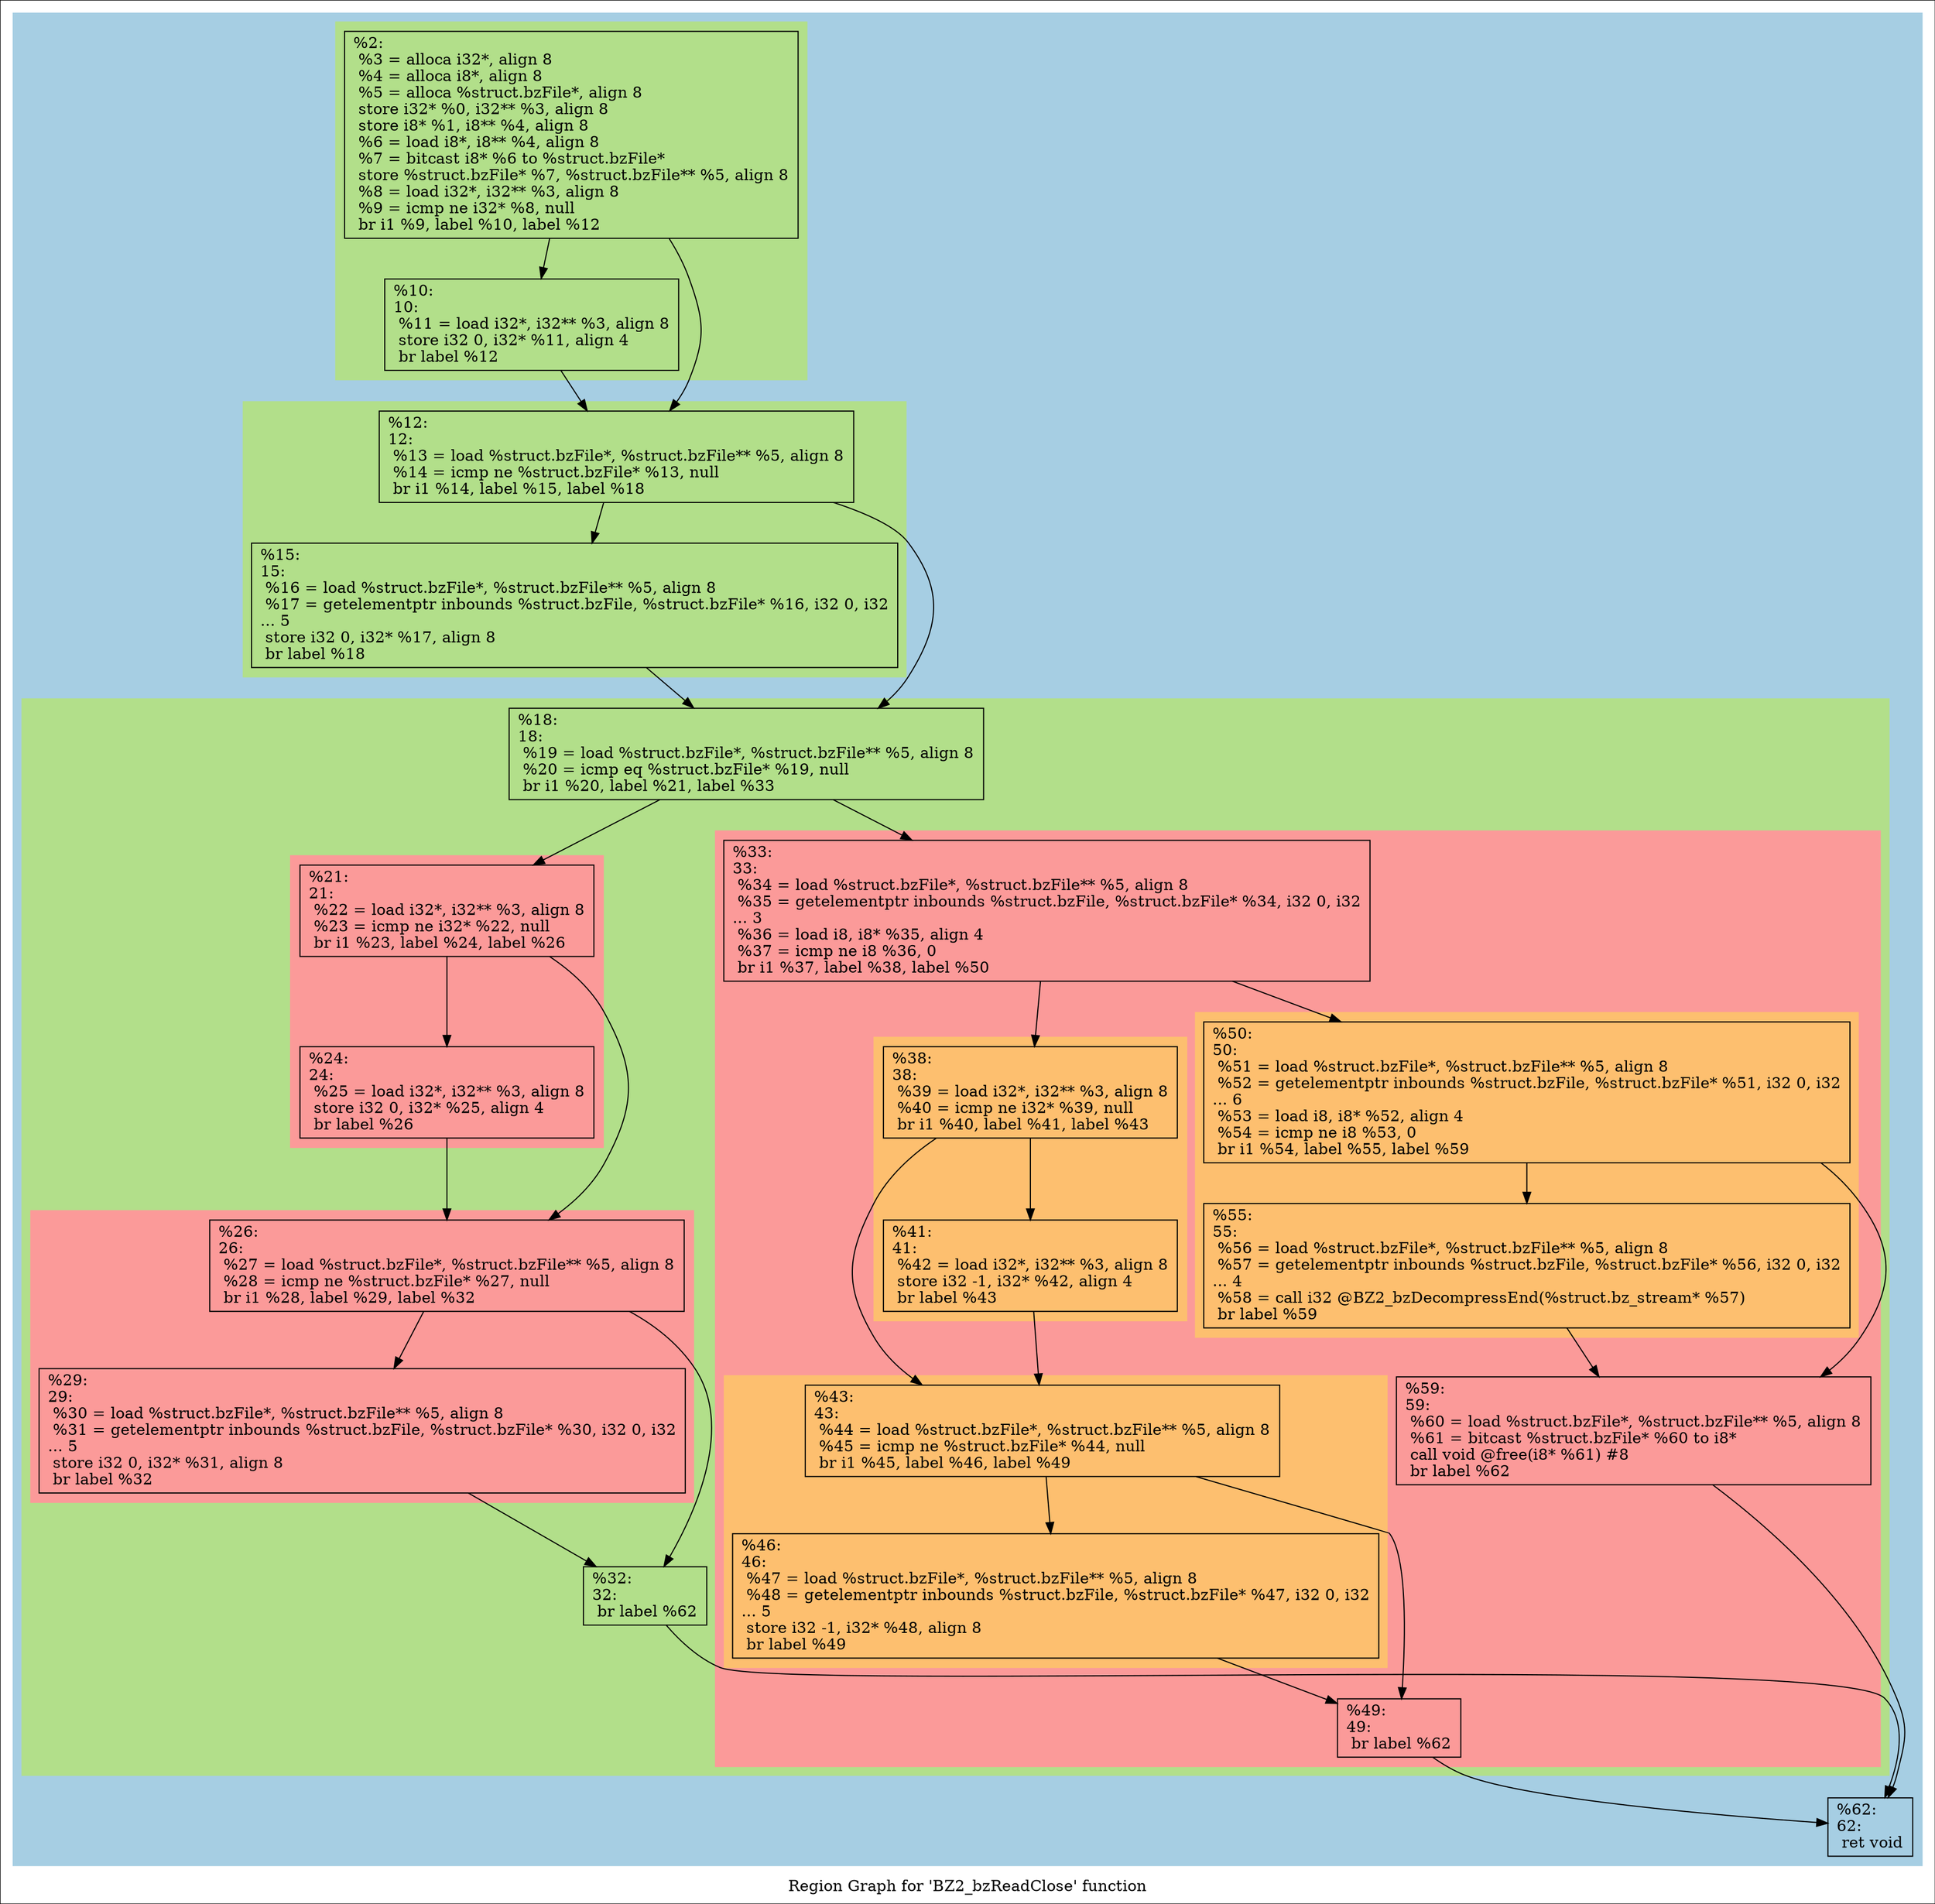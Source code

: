 digraph "Region Graph for 'BZ2_bzReadClose' function" {
	label="Region Graph for 'BZ2_bzReadClose' function";

	Node0x2a3abf0 [shape=record,label="{%2:\l  %3 = alloca i32*, align 8\l  %4 = alloca i8*, align 8\l  %5 = alloca %struct.bzFile*, align 8\l  store i32* %0, i32** %3, align 8\l  store i8* %1, i8** %4, align 8\l  %6 = load i8*, i8** %4, align 8\l  %7 = bitcast i8* %6 to %struct.bzFile*\l  store %struct.bzFile* %7, %struct.bzFile** %5, align 8\l  %8 = load i32*, i32** %3, align 8\l  %9 = icmp ne i32* %8, null\l  br i1 %9, label %10, label %12\l}"];
	Node0x2a3abf0 -> Node0x2aadc20;
	Node0x2a3abf0 -> Node0x2867db0;
	Node0x2aadc20 [shape=record,label="{%10:\l10:                                               \l  %11 = load i32*, i32** %3, align 8\l  store i32 0, i32* %11, align 4\l  br label %12\l}"];
	Node0x2aadc20 -> Node0x2867db0;
	Node0x2867db0 [shape=record,label="{%12:\l12:                                               \l  %13 = load %struct.bzFile*, %struct.bzFile** %5, align 8\l  %14 = icmp ne %struct.bzFile* %13, null\l  br i1 %14, label %15, label %18\l}"];
	Node0x2867db0 -> Node0x2aba260;
	Node0x2867db0 -> Node0x2ab71c0;
	Node0x2aba260 [shape=record,label="{%15:\l15:                                               \l  %16 = load %struct.bzFile*, %struct.bzFile** %5, align 8\l  %17 = getelementptr inbounds %struct.bzFile, %struct.bzFile* %16, i32 0, i32\l... 5\l  store i32 0, i32* %17, align 8\l  br label %18\l}"];
	Node0x2aba260 -> Node0x2ab71c0;
	Node0x2ab71c0 [shape=record,label="{%18:\l18:                                               \l  %19 = load %struct.bzFile*, %struct.bzFile** %5, align 8\l  %20 = icmp eq %struct.bzFile* %19, null\l  br i1 %20, label %21, label %33\l}"];
	Node0x2ab71c0 -> Node0x2a6bbb0;
	Node0x2ab71c0 -> Node0x2862d30;
	Node0x2a6bbb0 [shape=record,label="{%21:\l21:                                               \l  %22 = load i32*, i32** %3, align 8\l  %23 = icmp ne i32* %22, null\l  br i1 %23, label %24, label %26\l}"];
	Node0x2a6bbb0 -> Node0x28c2d40;
	Node0x2a6bbb0 -> Node0x2a86a40;
	Node0x28c2d40 [shape=record,label="{%24:\l24:                                               \l  %25 = load i32*, i32** %3, align 8\l  store i32 0, i32* %25, align 4\l  br label %26\l}"];
	Node0x28c2d40 -> Node0x2a86a40;
	Node0x2a86a40 [shape=record,label="{%26:\l26:                                               \l  %27 = load %struct.bzFile*, %struct.bzFile** %5, align 8\l  %28 = icmp ne %struct.bzFile* %27, null\l  br i1 %28, label %29, label %32\l}"];
	Node0x2a86a40 -> Node0x2ab84e0;
	Node0x2a86a40 -> Node0x29a9470;
	Node0x2ab84e0 [shape=record,label="{%29:\l29:                                               \l  %30 = load %struct.bzFile*, %struct.bzFile** %5, align 8\l  %31 = getelementptr inbounds %struct.bzFile, %struct.bzFile* %30, i32 0, i32\l... 5\l  store i32 0, i32* %31, align 8\l  br label %32\l}"];
	Node0x2ab84e0 -> Node0x29a9470;
	Node0x29a9470 [shape=record,label="{%32:\l32:                                               \l  br label %62\l}"];
	Node0x29a9470 -> Node0x2885b60;
	Node0x2885b60 [shape=record,label="{%62:\l62:                                               \l  ret void\l}"];
	Node0x2862d30 [shape=record,label="{%33:\l33:                                               \l  %34 = load %struct.bzFile*, %struct.bzFile** %5, align 8\l  %35 = getelementptr inbounds %struct.bzFile, %struct.bzFile* %34, i32 0, i32\l... 3\l  %36 = load i8, i8* %35, align 4\l  %37 = icmp ne i8 %36, 0\l  br i1 %37, label %38, label %50\l}"];
	Node0x2862d30 -> Node0x2ab8bd0;
	Node0x2862d30 -> Node0x2a76180;
	Node0x2ab8bd0 [shape=record,label="{%38:\l38:                                               \l  %39 = load i32*, i32** %3, align 8\l  %40 = icmp ne i32* %39, null\l  br i1 %40, label %41, label %43\l}"];
	Node0x2ab8bd0 -> Node0x2863e60;
	Node0x2ab8bd0 -> Node0x2b55970;
	Node0x2863e60 [shape=record,label="{%41:\l41:                                               \l  %42 = load i32*, i32** %3, align 8\l  store i32 -1, i32* %42, align 4\l  br label %43\l}"];
	Node0x2863e60 -> Node0x2b55970;
	Node0x2b55970 [shape=record,label="{%43:\l43:                                               \l  %44 = load %struct.bzFile*, %struct.bzFile** %5, align 8\l  %45 = icmp ne %struct.bzFile* %44, null\l  br i1 %45, label %46, label %49\l}"];
	Node0x2b55970 -> Node0x2ac1780;
	Node0x2b55970 -> Node0x2a9b340;
	Node0x2ac1780 [shape=record,label="{%46:\l46:                                               \l  %47 = load %struct.bzFile*, %struct.bzFile** %5, align 8\l  %48 = getelementptr inbounds %struct.bzFile, %struct.bzFile* %47, i32 0, i32\l... 5\l  store i32 -1, i32* %48, align 8\l  br label %49\l}"];
	Node0x2ac1780 -> Node0x2a9b340;
	Node0x2a9b340 [shape=record,label="{%49:\l49:                                               \l  br label %62\l}"];
	Node0x2a9b340 -> Node0x2885b60;
	Node0x2a76180 [shape=record,label="{%50:\l50:                                               \l  %51 = load %struct.bzFile*, %struct.bzFile** %5, align 8\l  %52 = getelementptr inbounds %struct.bzFile, %struct.bzFile* %51, i32 0, i32\l... 6\l  %53 = load i8, i8* %52, align 4\l  %54 = icmp ne i8 %53, 0\l  br i1 %54, label %55, label %59\l}"];
	Node0x2a76180 -> Node0x28614c0;
	Node0x2a76180 -> Node0x2810ab0;
	Node0x28614c0 [shape=record,label="{%55:\l55:                                               \l  %56 = load %struct.bzFile*, %struct.bzFile** %5, align 8\l  %57 = getelementptr inbounds %struct.bzFile, %struct.bzFile* %56, i32 0, i32\l... 4\l  %58 = call i32 @BZ2_bzDecompressEnd(%struct.bz_stream* %57)\l  br label %59\l}"];
	Node0x28614c0 -> Node0x2810ab0;
	Node0x2810ab0 [shape=record,label="{%59:\l59:                                               \l  %60 = load %struct.bzFile*, %struct.bzFile** %5, align 8\l  %61 = bitcast %struct.bzFile* %60 to i8*\l  call void @free(i8* %61) #8\l  br label %62\l}"];
	Node0x2810ab0 -> Node0x2885b60;
	colorscheme = "paired12"
        subgraph cluster_0x2b9bf00 {
          label = "";
          style = filled;
          color = 1
          subgraph cluster_0x2aa9e90 {
            label = "";
            style = filled;
            color = 3
            Node0x2a3abf0;
            Node0x2aadc20;
          }
          subgraph cluster_0x2b35190 {
            label = "";
            style = filled;
            color = 3
            Node0x2867db0;
            Node0x2aba260;
          }
          subgraph cluster_0x2b645d0 {
            label = "";
            style = filled;
            color = 3
            subgraph cluster_0x2b8c140 {
              label = "";
              style = filled;
              color = 5
              Node0x2a6bbb0;
              Node0x28c2d40;
            }
            subgraph cluster_0x27c33d0 {
              label = "";
              style = filled;
              color = 5
              Node0x2a86a40;
              Node0x2ab84e0;
            }
            subgraph cluster_0x2b91820 {
              label = "";
              style = filled;
              color = 5
              subgraph cluster_0x2b841c0 {
                label = "";
                style = filled;
                color = 7
                Node0x2ab8bd0;
                Node0x2863e60;
              }
              subgraph cluster_0x2b668a0 {
                label = "";
                style = filled;
                color = 7
                Node0x2b55970;
                Node0x2ac1780;
              }
              subgraph cluster_0x2b84240 {
                label = "";
                style = filled;
                color = 7
                Node0x2a76180;
                Node0x28614c0;
              }
              Node0x2862d30;
              Node0x2a9b340;
              Node0x2810ab0;
            }
            Node0x2ab71c0;
            Node0x29a9470;
          }
          Node0x2885b60;
        }
}
